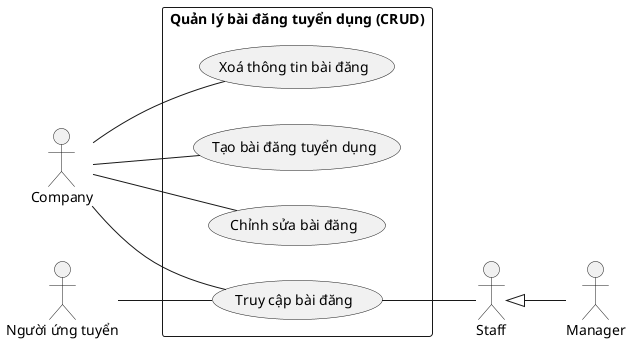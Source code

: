 @startuml QuanLyBaiDangTuyenDungCRUD
left to right direction
actor congTy as "Company"
actor nhanVien as "Staff"
actor quanLy as "Manager"
actor nguoiUngTuyen as "Người ứng tuyển"
rectangle "Quản lý bài đăng tuyển dụng (CRUD)"{
    usecase "Tạo bài đăng tuyển dụng" as taoBaiDangTuyenDung
    usecase "Truy cập bài đăng" as truyCapBaiDang
    usecase "Chỉnh sửa bài đăng" as chinhSuaBaiDang
    usecase "Xoá thông tin bài đăng" as xoaThongTinBaiDang
}
nhanVien ^-- quanLy
congTy -- taoBaiDangTuyenDung
congTy -- truyCapBaiDang
congTy -- chinhSuaBaiDang
congTy -- xoaThongTinBaiDang 
nguoiUngTuyen -- truyCapBaiDang
truyCapBaiDang -- nhanVien
